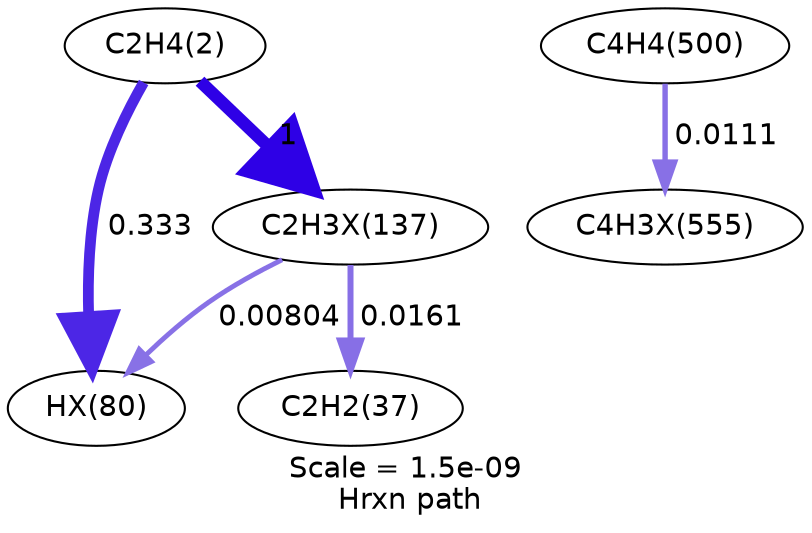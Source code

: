 digraph reaction_paths {
center=1;
s5 -> s55[fontname="Helvetica", style="setlinewidth(5.17)", arrowsize=2.59, color="0.7, 0.833, 0.9"
, label=" 0.333"];
s5 -> s56[fontname="Helvetica", style="setlinewidth(6)", arrowsize=3, color="0.7, 1.5, 0.9"
, label=" 1"];
s56 -> s55[fontname="Helvetica", style="setlinewidth(2.36)", arrowsize=1.18, color="0.7, 0.508, 0.9"
, label=" 0.00804"];
s56 -> s15[fontname="Helvetica", style="setlinewidth(2.88)", arrowsize=1.44, color="0.7, 0.516, 0.9"
, label=" 0.0161"];
s31 -> s68[fontname="Helvetica", style="setlinewidth(2.6)", arrowsize=1.3, color="0.7, 0.511, 0.9"
, label=" 0.0111"];
s5 [ fontname="Helvetica", label="C2H4(2)"];
s15 [ fontname="Helvetica", label="C2H2(37)"];
s31 [ fontname="Helvetica", label="C4H4(500)"];
s55 [ fontname="Helvetica", label="HX(80)"];
s56 [ fontname="Helvetica", label="C2H3X(137)"];
s68 [ fontname="Helvetica", label="C4H3X(555)"];
 label = "Scale = 1.5e-09\l Hrxn path";
 fontname = "Helvetica";
}
